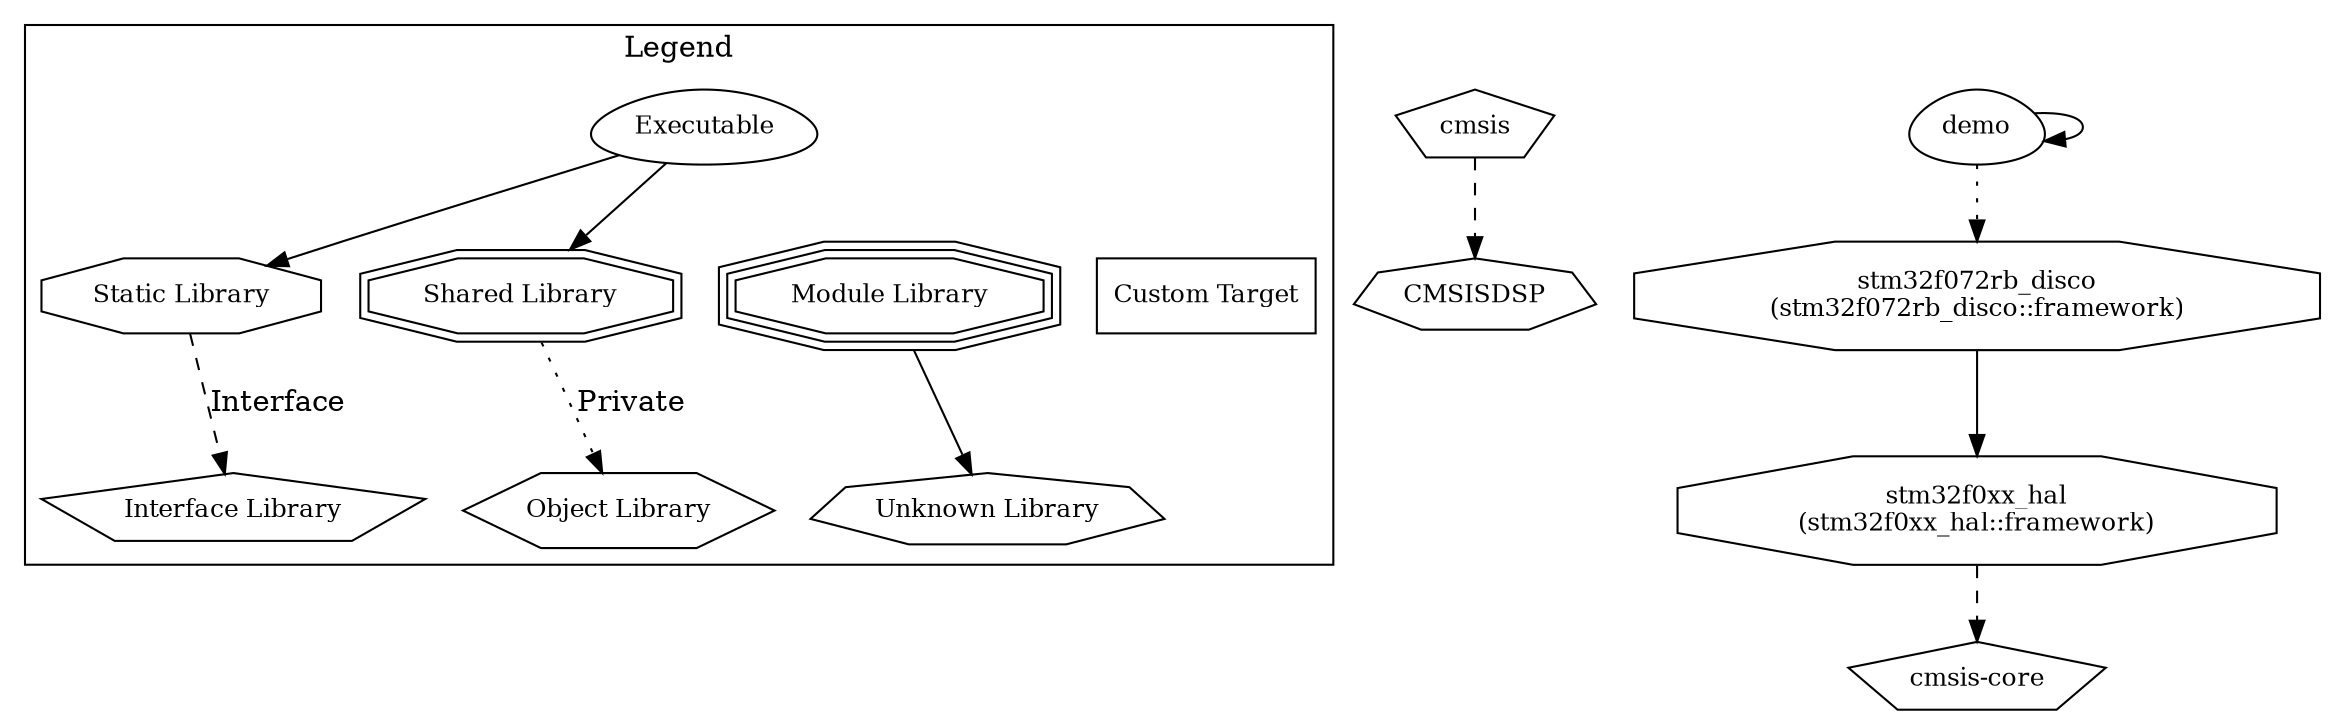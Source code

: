 digraph "stm32f072rb_disco" {
node [
  fontsize = "12"
];
subgraph clusterLegend {
  label = "Legend";
  color = black;
  edge [ style = invis ];
  legendNode0 [ label = "Executable", shape = egg ];
  legendNode1 [ label = "Static Library", shape = octagon ];
  legendNode2 [ label = "Shared Library", shape = doubleoctagon ];
  legendNode3 [ label = "Module Library", shape = tripleoctagon ];
  legendNode4 [ label = "Interface Library", shape = pentagon ];
  legendNode5 [ label = "Object Library", shape = hexagon ];
  legendNode6 [ label = "Unknown Library", shape = septagon ];
  legendNode7 [ label = "Custom Target", shape = box ];
  legendNode0 -> legendNode1 [ style = solid ];
  legendNode0 -> legendNode2 [ style = solid ];
  legendNode0 -> legendNode3;
  legendNode1 -> legendNode4 [ label = "Interface", style = dashed ];
  legendNode2 -> legendNode5 [ label = "Private", style = dotted ];
  legendNode3 -> legendNode6 [ style = solid ];
  legendNode0 -> legendNode7;
}
    "node0" [ label = "cmsis", shape = pentagon ];
    "node1" [ label = "CMSISDSP", shape = septagon ];
    "node0" -> "node1" [ style = dashed ] // cmsis -> CMSISDSP
    "node2" [ label = "cmsis-core", shape = pentagon ];
    "node3" [ label = "demo", shape = egg ];
    "node3" -> "node3"  // demo -> demo
    "node4" [ label = "stm32f072rb_disco\n(stm32f072rb_disco::framework)", shape = octagon ];
    "node5" [ label = "stm32f0xx_hal\n(stm32f0xx_hal::framework)", shape = octagon ];
    "node5" -> "node2" [ style = dashed ] // stm32f0xx_hal -> cmsis-core
    "node4" -> "node5"  // stm32f072rb_disco -> stm32f0xx_hal
    "node3" -> "node4" [ style = dotted ] // demo -> stm32f072rb_disco
}
